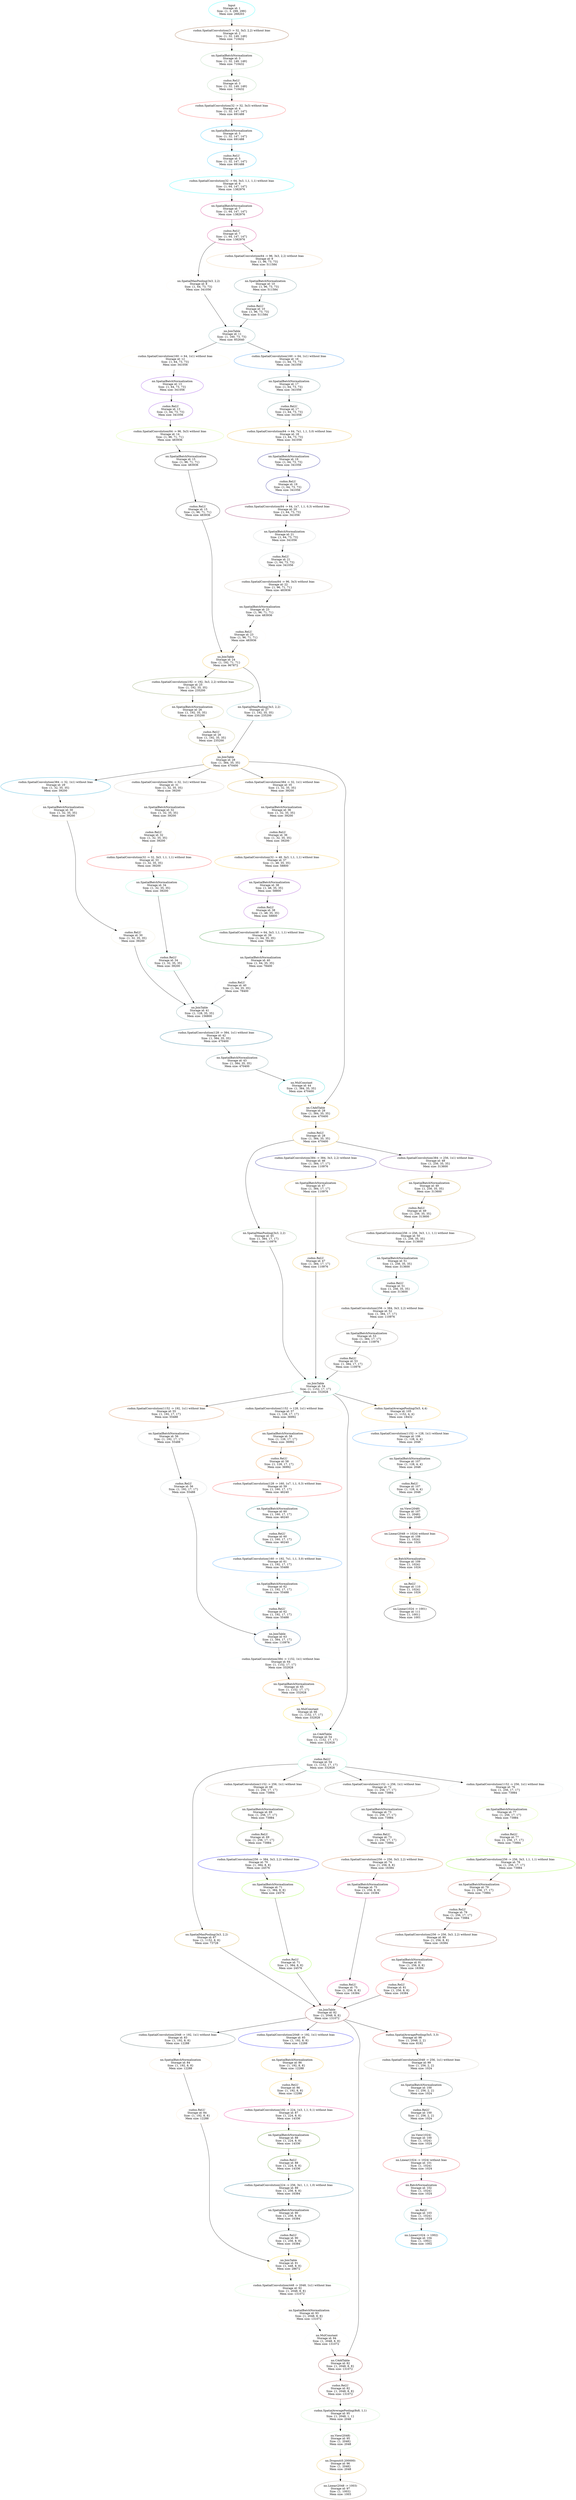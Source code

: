 digraph G {
	graph [bb="0,0,2069,13164"];
	node [label="\N",
		shape=oval
	];
	n1	 [color=cyan,
		fontsize=14,
		height=1.3356,
		label="Input\nStorage id: 1\nSize: {1, 3, 299, 299}\nMem size: 268203",
		pos="654,13116",
		shape=ellipse,
		style=solid,
		width=2.6788];
	n2	 [color=chocolate4,
		fontsize=14,
		height=1.3356,
		label="cudnn.SpatialConvolution(3 -> 32, 3x3, 2,2) without bias\nStorage id: 2\nSize: {1, 32, 149, 149}\nMem size: 710432",
		pos="654,12984",
		shape=ellipse,
		style=solid,
		width=6.5007];
	n1 -> n2	 [pos="e,654,13032 654,13068 654,13060 654,13051 654,13043"];
	n3	 [color=darkseagreen3,
		fontsize=14,
		height=1.3356,
		label="nn.SpatialBatchNormalization\nStorage id: 3\nSize: {1, 32, 149, 149}\nMem size: 710432",
		pos="654,12852",
		shape=ellipse,
		style=solid,
		width=3.5652];
	n2 -> n3	 [pos="e,654,12900 654,12936 654,12928 654,12919 654,12911"];
	n4	 [color=darkseagreen3,
		fontsize=14,
		height=1.3356,
		label="cudnn.ReLU\nStorage id: 3\nSize: {1, 32, 149, 149}\nMem size: 710432",
		pos="654,12720",
		shape=ellipse,
		style=solid,
		width=2.817];
	n3 -> n4	 [pos="e,654,12768 654,12804 654,12796 654,12787 654,12779"];
	n5	 [color=brown1,
		fontsize=14,
		height=1.3356,
		label="cudnn.SpatialConvolution(32 -> 32, 3x3) without bias\nStorage id: 4\nSize: {1, 32, 147, 147}\nMem size: 691488",
		pos="654,12588",
		shape=ellipse,
		style=solid,
		width=6.1434];
	n4 -> n5	 [pos="e,654,12636 654,12672 654,12664 654,12655 654,12647"];
	n6	 [color=deepskyblue,
		fontsize=14,
		height=1.3356,
		label="nn.SpatialBatchNormalization\nStorage id: 5\nSize: {1, 32, 147, 147}\nMem size: 691488",
		pos="654,12456",
		shape=ellipse,
		style=solid,
		width=3.5652];
	n5 -> n6	 [pos="e,654,12504 654,12540 654,12532 654,12523 654,12515"];
	n7	 [color=deepskyblue,
		fontsize=14,
		height=1.3356,
		label="cudnn.ReLU\nStorage id: 5\nSize: {1, 32, 147, 147}\nMem size: 691488",
		pos="654,12324",
		shape=ellipse,
		style=solid,
		width=2.817];
	n6 -> n7	 [pos="e,654,12372 654,12408 654,12400 654,12391 654,12383"];
	n8	 [color=cyan,
		fontsize=14,
		height=1.3356,
		label="cudnn.SpatialConvolution(32 -> 64, 3x3, 1,1, 1,1) without bias\nStorage id: 6\nSize: {1, 64, 147, 147}\nMem size: 1382976",
		pos="654,12192",
		shape=ellipse,
		style=solid,
		width=7.0968];
	n7 -> n8	 [pos="e,654,12240 654,12276 654,12268 654,12259 654,12251"];
	n9	 [color=deeppink3,
		fontsize=14,
		height=1.3356,
		label="nn.SpatialBatchNormalization\nStorage id: 7\nSize: {1, 64, 147, 147}\nMem size: 1382976",
		pos="654,12060",
		shape=ellipse,
		style=solid,
		width=3.5652];
	n8 -> n9	 [pos="e,654,12108 654,12144 654,12136 654,12127 654,12119"];
	n10	 [color=deeppink3,
		fontsize=14,
		height=1.3356,
		label="cudnn.ReLU\nStorage id: 7\nSize: {1, 64, 147, 147}\nMem size: 1382976",
		pos="654,11928",
		shape=ellipse,
		style=solid,
		width=2.817];
	n9 -> n10	 [pos="e,654,11976 654,12012 654,12004 654,11995 654,11987"];
	n11	 [color=floralwhite,
		fontsize=14,
		height=1.3356,
		label="nn.SpatialMaxPooling(3x3, 2,2)\nStorage id: 8\nSize: {1, 64, 73, 73}\nMem size: 341056",
		pos="513,11664",
		shape=ellipse,
		style=solid,
		width=3.7843];
	n10 -> n11	 [pos="e,511.91,11712 589.38,11891 572.14,11878 555.22,11862 544,11844 521.77,11808 514.38,11760 512.35,11723"];
	n12	 [color=burlywood2,
		fontsize=14,
		height=1.3356,
		label="cudnn.SpatialConvolution(64 -> 96, 3x3, 2,2) without bias\nStorage id: 9\nSize: {1, 96, 73, 73}\nMem size: 511584",
		pos="792,11796",
		shape=ellipse,
		style=solid,
		width=6.6389];
	n10 -> n12	 [pos="e,742.65,11843 698.8,11885 710.41,11874 723.05,11862 735.18,11851"];
	n15	 [color=cadetblue,
		fontsize=14,
		height=1.3356,
		label="nn.JoinTable\nStorage id: 11\nSize: {1, 160, 73, 73}\nMem size: 852640",
		pos="674,11400",
		shape=ellipse,
		style=solid,
		width=2.6788];
	n11 -> n15	 [pos="e,646.14,11446 541.41,11617 569.2,11572 611.51,11503 640.82,11455"];
	n13	 [color=cadetblue4,
		fontsize=14,
		height=1.3356,
		label="nn.SpatialBatchNormalization\nStorage id: 10\nSize: {1, 96, 73, 73}\nMem size: 511584",
		pos="796,11664",
		shape=ellipse,
		style=solid,
		width=3.5652];
	n12 -> n13	 [pos="e,794.54,11712 793.46,11748 793.71,11740 793.97,11731 794.23,11723"];
	n14	 [color=cadetblue4,
		fontsize=14,
		height=1.3356,
		label="cudnn.ReLU\nStorage id: 10\nSize: {1, 96, 73, 73}\nMem size: 511584",
		pos="755,11532",
		shape=ellipse,
		style=solid,
		width=2.5643];
	n13 -> n14	 [pos="e,769.78,11580 781.2,11616 778.5,11608 775.66,11598 772.88,11590"];
	n14 -> n15	 [pos="e,702.05,11446 726.9,11486 720.61,11476 713.89,11465 707.42,11455"];
	n16	 [color=cornsilk1,
		fontsize=14,
		height=1.3356,
		label="cudnn.SpatialConvolution(160 -> 64, 1x1) without bias\nStorage id: 12\nSize: {1, 64, 73, 73}\nMem size: 341056",
		pos="439,11268",
		shape=ellipse,
		style=solid,
		width=6.2816];
	n15 -> n16	 [pos="e,518.62,11313 610.41,11364 584.89,11350 555.05,11333 527.48,11318"];
	n22	 [color=dodgerblue2,
		fontsize=14,
		height=1.3356,
		label="cudnn.SpatialConvolution(160 -> 64, 1x1) without bias\nStorage id: 16\nSize: {1, 64, 73, 73}\nMem size: 341056",
		pos="922,11268",
		shape=ellipse,
		style=solid,
		width=6.2816];
	n15 -> n22	 [pos="e,838.32,11313 739.48,11365 766.92,11350 799.33,11333 829.16,11318"];
	n17	 [color=blueviolet,
		fontsize=14,
		height=1.3356,
		label="nn.SpatialBatchNormalization\nStorage id: 13\nSize: {1, 64, 73, 73}\nMem size: 341056",
		pos="433,11136",
		shape=ellipse,
		style=solid,
		width=3.5652];
	n16 -> n17	 [pos="e,435.19,11184 436.82,11220 436.44,11212 436.05,11203 435.66,11195"];
	n18	 [color=blueviolet,
		fontsize=14,
		height=1.3356,
		label="cudnn.ReLU\nStorage id: 13\nSize: {1, 64, 73, 73}\nMem size: 341056",
		pos="432,11004",
		shape=ellipse,
		style=solid,
		width=2.5643];
	n17 -> n18	 [pos="e,432.37,11052 432.64,11088 432.57,11080 432.51,11071 432.44,11063"];
	n19	 [color=darkolivegreen1,
		fontsize=14,
		height=1.3356,
		label="cudnn.SpatialConvolution(64 -> 96, 3x3) without bias\nStorage id: 14\nSize: {1, 96, 71, 71}\nMem size: 483936",
		pos="432,10872",
		shape=ellipse,
		style=solid,
		width=6.1434];
	n18 -> n19	 [pos="e,432,10920 432,10956 432,10948 432,10939 432,10931"];
	n20	 [color=black,
		fontsize=14,
		height=1.3356,
		label="nn.SpatialBatchNormalization\nStorage id: 15\nSize: {1, 96, 71, 71}\nMem size: 483936",
		pos="496,10740",
		shape=ellipse,
		style=solid,
		width=3.5652];
	n19 -> n20	 [pos="e,473.14,10787 455.11,10824 459.51,10815 464.16,10806 468.68,10796"];
	n21	 [color=black,
		fontsize=14,
		height=1.3356,
		label="cudnn.ReLU\nStorage id: 15\nSize: {1, 96, 71, 71}\nMem size: 483936",
		pos="532,10476",
		shape=ellipse,
		style=solid,
		width=2.5643];
	n20 -> n21	 [pos="e,525.51,10524 502.48,10692 508.55,10648 517.64,10581 524.13,10534"];
	n34	 [color=darkgoldenrod2,
		fontsize=14,
		height=1.3356,
		label="nn.JoinTable\nStorage id: 24\nSize: {1, 192, 71, 71}\nMem size: 967872",
		pos="673,9684",
		shape=ellipse,
		style=solid,
		width=2.6788];
	n21 -> n34	 [pos="e,649.57,9731 549.35,10428 567.07,10377 592,10290 592,10213 592,10213 592,10213 592,9947 592,9873 621.82,9792.4 645.27,9740.4"];
	n23	 [color=darkslategray4,
		fontsize=14,
		height=1.3356,
		label="nn.SpatialBatchNormalization\nStorage id: 17\nSize: {1, 64, 73, 73}\nMem size: 341056",
		pos="925,11136",
		shape=ellipse,
		style=solid,
		width=3.5652];
	n22 -> n23	 [pos="e,923.9,11184 923.09,11220 923.28,11212 923.48,11203 923.67,11195"];
	n24	 [color=darkslategray4,
		fontsize=14,
		height=1.3356,
		label="cudnn.ReLU\nStorage id: 17\nSize: {1, 64, 73, 73}\nMem size: 341056",
		pos="926,11004",
		shape=ellipse,
		style=solid,
		width=2.5643];
	n23 -> n24	 [pos="e,925.63,11052 925.36,11088 925.43,11080 925.49,11071 925.56,11063"];
	n25	 [color=goldenrod2,
		fontsize=14,
		height=1.3356,
		label="cudnn.SpatialConvolution(64 -> 64, 7x1, 1,1, 3,0) without bias\nStorage id: 18\nSize: {1, 64, 73, 73}\nMem size: 341056",
		pos="927,10872",
		shape=ellipse,
		style=solid,
		width=7.0968];
	n24 -> n25	 [pos="e,926.63,10920 926.36,10956 926.43,10948 926.49,10939 926.56,10931"];
	n26	 [color=blue4,
		fontsize=14,
		height=1.3356,
		label="nn.SpatialBatchNormalization\nStorage id: 19\nSize: {1, 64, 73, 73}\nMem size: 341056",
		pos="925,10740",
		shape=ellipse,
		style=solid,
		width=3.5652];
	n25 -> n26	 [pos="e,925.73,10788 926.27,10824 926.15,10816 926.02,10807 925.89,10799"];
	n27	 [color=blue4,
		fontsize=14,
		height=1.3356,
		label="cudnn.ReLU\nStorage id: 19\nSize: {1, 64, 73, 73}\nMem size: 341056",
		pos="909,10608",
		shape=ellipse,
		style=solid,
		width=2.5643];
	n26 -> n27	 [pos="e,914.79,10656 919.18,10692 918.15,10683 917.07,10675 916.02,10666"];
	n28	 [color=deeppink4,
		fontsize=14,
		height=1.3356,
		label="cudnn.SpatialConvolution(64 -> 64, 1x7, 1,1, 0,3) without bias\nStorage id: 20\nSize: {1, 64, 73, 73}\nMem size: 341056",
		pos="901,10476",
		shape=ellipse,
		style=solid,
		width=7.0968];
	n27 -> n28	 [pos="e,903.92,10524 906.09,10560 905.59,10552 905.06,10543 904.54,10535"];
	n29	 [color=azure3,
		fontsize=14,
		height=1.3356,
		label="nn.SpatialBatchNormalization\nStorage id: 21\nSize: {1, 64, 73, 73}\nMem size: 341056",
		pos="893,10344",
		shape=ellipse,
		style=solid,
		width=3.5652];
	n28 -> n29	 [pos="e,895.92,10392 898.09,10428 897.59,10420 897.06,10411 896.54,10403"];
	n30	 [color=azure3,
		fontsize=14,
		height=1.3356,
		label="cudnn.ReLU\nStorage id: 21\nSize: {1, 64, 73, 73}\nMem size: 341056",
		pos="863,10212",
		shape=ellipse,
		style=solid,
		width=2.5643];
	n29 -> n30	 [pos="e,873.81,10260 882.17,10296 880.19,10288 878.11,10278 876.08,10270"];
	n31	 [color=bisque3,
		fontsize=14,
		height=1.3356,
		label="cudnn.SpatialConvolution(64 -> 96, 3x3) without bias\nStorage id: 22\nSize: {1, 96, 71, 71}\nMem size: 483936",
		pos="848,10080",
		shape=ellipse,
		style=solid,
		width=6.1434];
	n30 -> n31	 [pos="e,853.48,10128 857.54,10164 856.6,10156 855.61,10147 854.65,10139"];
	n32	 [color=floralwhite,
		fontsize=14,
		height=1.3356,
		label="nn.SpatialBatchNormalization\nStorage id: 23\nSize: {1, 96, 71, 71}\nMem size: 483936",
		pos="798,9948",
		shape=ellipse,
		style=solid,
		width=3.5652];
	n31 -> n32	 [pos="e,816.02,9995.9 829.95,10032 826.62,10023 823.11,10014 819.69,10005"];
	n33	 [color=floralwhite,
		fontsize=14,
		height=1.3356,
		label="cudnn.ReLU\nStorage id: 23\nSize: {1, 96, 71, 71}\nMem size: 483936",
		pos="755,9816",
		shape=ellipse,
		style=solid,
		width=2.5643];
	n32 -> n33	 [pos="e,770.36,9863.4 782.48,9900.1 779.58,9891.3 776.52,9882.1 773.55,9873.1"];
	n33 -> n34	 [pos="e,701.4,9730 726.55,9769.9 720.19,9759.8 713.38,9749 706.83,9738.6"];
	n35	 [color=darkolivegreen4,
		fontsize=14,
		height=1.3356,
		label="cudnn.SpatialConvolution(192 -> 192, 3x3, 2,2) without bias\nStorage id: 25\nSize: {1, 192, 35, 35}\nMem size: 235200",
		pos="535,9552",
		shape=ellipse,
		style=solid,
		width=6.8916];
	n34 -> n35	 [pos="e,584.12,9599.3 628.58,9641.2 616.83,9630.1 603.99,9618 591.69,9606.4"];
	n38	 [color=cadetblue3,
		fontsize=14,
		height=1.3356,
		label="nn.SpatialMaxPooling(3x3, 2,2)\nStorage id: 27\nSize: {1, 192, 35, 35}\nMem size: 235200",
		pos="816,9420",
		shape=ellipse,
		style=solid,
		width=3.7843];
	n34 -> n38	 [pos="e,819.68,9468.2 740.84,9649.6 760.36,9636.8 779.67,9620.2 792,9600 814.16,9563.7 819.56,9515.5 819.76,9478.3"];
	n36	 [color=darkkhaki,
		fontsize=14,
		height=1.3356,
		label="nn.SpatialBatchNormalization\nStorage id: 26\nSize: {1, 192, 35, 35}\nMem size: 235200",
		pos="533,9420",
		shape=ellipse,
		style=solid,
		width=3.5652];
	n35 -> n36	 [pos="e,533.73,9468.5 534.27,9503.7 534.15,9495.5 534.02,9487 533.89,9478.6"];
	n37	 [color=darkkhaki,
		fontsize=14,
		height=1.3356,
		label="cudnn.ReLU\nStorage id: 26\nSize: {1, 192, 35, 35}\nMem size: 235200",
		pos="612,9288",
		shape=ellipse,
		style=solid,
		width=2.6788];
	n36 -> n37	 [pos="e,584.55,9334.2 561.07,9372.8 566.97,9363.1 573.25,9352.8 579.3,9342.8"];
	n39	 [color=darkgoldenrod2,
		fontsize=14,
		height=1.3356,
		label="nn.JoinTable\nStorage id: 28\nSize: {1, 384, 35, 35}\nMem size: 470400",
		pos="694,9156",
		shape=ellipse,
		style=solid,
		width=2.6788];
	n37 -> n39	 [pos="e,665.6,9202 640.45,9241.9 646.81,9231.8 653.62,9221 660.17,9210.6"];
	n38 -> n39	 [pos="e,715.47,9203.1 794.33,9372.5 773.47,9327.7 741.9,9259.9 719.77,9212.3"];
	n40	 [color=deepskyblue3,
		fontsize=14,
		height=1.3356,
		label="cudnn.SpatialConvolution(384 -> 32, 1x1) without bias\nStorage id: 29\nSize: {1, 32, 35, 35}\nMem size: 39200",
		pos="226,9024",
		shape=ellipse,
		style=solid,
		width=6.2816];
	n39 -> n40	 [pos="e,361.38,9062.6 610.6,9131.8 544.32,9113.4 450.01,9087.2 371.38,9065.4"];
	n43	 [color=antiquewhite3,
		fontsize=14,
		height=1.3356,
		label="cudnn.SpatialConvolution(384 -> 32, 1x1) without bias\nStorage id: 31\nSize: {1, 32, 35, 35}\nMem size: 39200",
		pos="526,8892",
		shape=ellipse,
		style=solid,
		width=6.2816];
	n39 -> n43	 [pos="e,544.37,8940.1 648.93,9113.3 636.73,9100.7 624.12,9086.4 614,9072 587.16,9033.8 564.16,8986.1 548.42,8949.6"];
	n49	 [color=goldenrod,
		fontsize=14,
		height=1.3356,
		label="cudnn.SpatialConvolution(384 -> 32, 1x1) without bias\nStorage id: 35\nSize: {1, 32, 35, 35}\nMem size: 39200",
		pos="849,9024",
		shape=ellipse,
		style=solid,
		width=6.2816];
	n39 -> n49	 [pos="e,794.35,9070.8 742.62,9114.2 756.48,9102.6 771.77,9089.8 786.34,9077.6"];
	n62	 [color=darkgoldenrod2,
		fontsize=14,
		height=1.3356,
		label="nn.CAddTable\nStorage id: 28\nSize: {1, 384, 35, 35}\nMem size: 470400",
		pos="1030,7308",
		shape=ellipse,
		style=solid,
		width=2.6788];
	n39 -> n62	 [pos="e,1058.9,7354.3 788.88,9146.2 890.4,9134.9 1042.5,9111.8 1084,9072 1143.3,9015.1 1130,8975.1 1130,8893 1130,8893 1130,8893 1130,\
7571 1130,7495.2 1093,7414.7 1064,7363.3"];
	n41	 [color=cornsilk2,
		fontsize=14,
		height=1.3356,
		label="nn.SpatialBatchNormalization\nStorage id: 30\nSize: {1, 32, 35, 35}\nMem size: 39200",
		pos="153,8892",
		shape=ellipse,
		style=solid,
		width=3.5652];
	n40 -> n41	 [pos="e,179.07,8939.4 199.65,8976.1 194.57,8967 189.21,8957.5 184,8948.2"];
	n42	 [color=cornsilk2,
		fontsize=14,
		height=1.3356,
		label="cudnn.ReLU\nStorage id: 30\nSize: {1, 32, 35, 35}\nMem size: 39200",
		pos="400,8232",
		shape=ellipse,
		style=solid,
		width=2.5643];
	n41 -> n42	 [pos="e,335.78,8266.6 154.45,8843.7 155.92,8791.2 158,8704.1 158,8629 158,8629 158,8629 158,8495 158,8394.3 255.57,8315.9 326.8,8272"];
	n58	 [color=cadetblue4,
		fontsize=14,
		height=1.3356,
		label="nn.JoinTable\nStorage id: 41\nSize: {1, 128, 35, 35}\nMem size: 156800",
		pos="676,7836",
		shape=ellipse,
		style=solid,
		width=2.6788];
	n42 -> n58	 [pos="e,619.49,7875.1 404.82,8183.8 410.34,8146 421.95,8092.8 446,8052 487.53,7981.6 559,7920.1 611.27,7881.1"];
	n44	 [color=cornsilk1,
		fontsize=14,
		height=1.3356,
		label="nn.SpatialBatchNormalization\nStorage id: 32\nSize: {1, 32, 35, 35}\nMem size: 39200",
		pos="482,8760",
		shape=ellipse,
		style=solid,
		width=3.5652];
	n43 -> n44	 [pos="e,497.92,8808 509.99,8843.7 507.13,8835.3 504.13,8826.4 501.2,8817.7"];
	n45	 [color=cornsilk1,
		fontsize=14,
		height=1.3356,
		label="cudnn.ReLU\nStorage id: 32\nSize: {1, 32, 35, 35}\nMem size: 39200",
		pos="461,8628",
		shape=ellipse,
		style=solid,
		width=2.5643];
	n44 -> n45	 [pos="e,468.6,8676 474.36,8711.7 473.01,8703.4 471.59,8694.6 470.21,8686"];
	n46	 [color=firebrick1,
		fontsize=14,
		height=1.3356,
		label="cudnn.SpatialConvolution(32 -> 32, 3x3, 1,1, 1,1) without bias\nStorage id: 33\nSize: {1, 32, 35, 35}\nMem size: 39200",
		pos="452,8496",
		shape=ellipse,
		style=solid,
		width=7.0968];
	n45 -> n46	 [pos="e,455.29,8544.5 457.73,8579.7 457.16,8571.5 456.57,8563 455.99,8554.6"];
	n47	 [color=aquamarine,
		fontsize=14,
		height=1.3356,
		label="nn.SpatialBatchNormalization\nStorage id: 34\nSize: {1, 32, 35, 35}\nMem size: 39200",
		pos="507,8364",
		shape=ellipse,
		style=solid,
		width=3.5652];
	n46 -> n47	 [pos="e,487.28,8411.6 472.01,8447.7 475.7,8439 479.59,8429.8 483.38,8420.8"];
	n48	 [color=aquamarine,
		fontsize=14,
		height=1.3356,
		label="cudnn.ReLU\nStorage id: 34\nSize: {1, 32, 35, 35}\nMem size: 39200",
		pos="548,8100",
		shape=ellipse,
		style=solid,
		width=2.5643];
	n47 -> n48	 [pos="e,540.61,8148.2 514.38,8315.9 521.29,8271.7 531.65,8205.5 539.04,8158.3"];
	n48 -> n58	 [pos="e,653.58,7882.9 570.44,8053.1 592.36,8008.2 625.72,7939.9 649.06,7892.2"];
	n50	 [color=antiquewhite2,
		fontsize=14,
		height=1.3356,
		label="nn.SpatialBatchNormalization\nStorage id: 36\nSize: {1, 32, 35, 35}\nMem size: 39200",
		pos="899,8892",
		shape=ellipse,
		style=solid,
		width=3.5652];
	n49 -> n50	 [pos="e,880.98,8939.9 867.05,8976.1 870.38,8967.4 873.89,8958.3 877.31,8949.4"];
	n51	 [color=antiquewhite2,
		fontsize=14,
		height=1.3356,
		label="cudnn.ReLU\nStorage id: 36\nSize: {1, 32, 35, 35}\nMem size: 39200",
		pos="893,8760",
		shape=ellipse,
		style=solid,
		width=2.5643];
	n50 -> n51	 [pos="e,895.19,8808.5 896.82,8843.7 896.44,8835.5 896.05,8827 895.66,8818.6"];
	n52	 [color=goldenrod1,
		fontsize=14,
		height=1.3356,
		label="cudnn.SpatialConvolution(32 -> 48, 3x3, 1,1, 1,1) without bias\nStorage id: 37\nSize: {1, 48, 35, 35}\nMem size: 58800",
		pos="846,8628",
		shape=ellipse,
		style=solid,
		width=7.0968];
	n51 -> n52	 [pos="e,863.03,8676.1 876.16,8712.4 873.03,8703.8 869.73,8694.6 866.5,8685.7"];
	n53	 [color=darkorchid3,
		fontsize=14,
		height=1.3356,
		label="nn.SpatialBatchNormalization\nStorage id: 38\nSize: {1, 48, 35, 35}\nMem size: 58800",
		pos="855,8496",
		shape=ellipse,
		style=solid,
		width=3.5652];
	n52 -> n53	 [pos="e,851.71,8544.5 849.27,8579.7 849.84,8571.5 850.43,8563 851.01,8554.6"];
	n54	 [color=darkorchid3,
		fontsize=14,
		height=1.3356,
		label="cudnn.ReLU\nStorage id: 38\nSize: {1, 48, 35, 35}\nMem size: 58800",
		pos="836,8364",
		shape=ellipse,
		style=solid,
		width=2.5643];
	n53 -> n54	 [pos="e,842.88,8412 848.09,8447.7 846.87,8439.4 845.58,8430.6 844.33,8422"];
	n55	 [color=forestgreen,
		fontsize=14,
		height=1.3356,
		label="cudnn.SpatialConvolution(48 -> 64, 3x3, 1,1, 1,1) without bias\nStorage id: 39\nSize: {1, 64, 35, 35}\nMem size: 78400",
		pos="832,8232",
		shape=ellipse,
		style=solid,
		width=7.0968];
	n54 -> n55	 [pos="e,833.46,8280.5 834.54,8315.7 834.29,8307.5 834.03,8299 833.77,8290.6"];
	n56	 [color=ghostwhite,
		fontsize=14,
		height=1.3356,
		label="nn.SpatialBatchNormalization\nStorage id: 40\nSize: {1, 64, 35, 35}\nMem size: 78400",
		pos="796,8100",
		shape=ellipse,
		style=solid,
		width=3.5652];
	n55 -> n56	 [pos="e,809.03,8148 818.9,8183.7 816.56,8175.3 814.11,8166.4 811.71,8157.7"];
	n57	 [color=ghostwhite,
		fontsize=14,
		height=1.3356,
		label="cudnn.ReLU\nStorage id: 40\nSize: {1, 64, 35, 35}\nMem size: 78400",
		pos="764,7968",
		shape=ellipse,
		style=solid,
		width=2.5643];
	n56 -> n57	 [pos="e,775.54,8015.9 784.45,8052.1 782.34,8043.5 780.12,8034.5 777.95,8025.7"];
	n57 -> n58	 [pos="e,706.34,7881.8 733.72,7922.3 726.73,7911.9 719.24,7900.9 712.04,7890.2"];
	n59	 [color=deepskyblue4,
		fontsize=14,
		height=1.3356,
		label="cudnn.SpatialConvolution(128 -> 384, 1x1) without bias\nStorage id: 42\nSize: {1, 384, 35, 35}\nMem size: 470400",
		pos="741,7704",
		shape=ellipse,
		style=solid,
		width=6.3961];
	n58 -> n59	 [pos="e,717.41,7752.2 698.92,7789.2 703.41,7780.2 708.18,7770.6 712.82,7761.4"];
	n60	 [color=cadetblue4,
		fontsize=14,
		height=1.3356,
		label="nn.SpatialBatchNormalization\nStorage id: 43\nSize: {1, 384, 35, 35}\nMem size: 470400",
		pos="857,7572",
		shape=ellipse,
		style=solid,
		width=3.5652];
	n59 -> n60	 [pos="e,816.9,7617.9 782.55,7656.4 791.46,7646.4 800.94,7635.8 810.04,7625.6"];
	n61	 [color=cyan3,
		fontsize=14,
		height=1.3356,
		label="nn.MulConstant\nStorage id: 44\nSize: {1, 384, 35, 35}\nMem size: 470400",
		pos="931,7440",
		shape=ellipse,
		style=solid,
		width=2.6788];
	n60 -> n61	 [pos="e,905.04,7486.6 883.3,7524.8 888.7,7515.3 894.45,7505.2 900,7495.5"];
	n61 -> n62	 [pos="e,996.36,7353.2 964.79,7394.6 973,7383.9 981.84,7372.2 990.29,7361.1"];
	n63	 [color=darkgoldenrod2,
		fontsize=14,
		height=1.3356,
		label="cudnn.ReLU\nStorage id: 28\nSize: {1, 384, 35, 35}\nMem size: 470400",
		pos="1030,7176",
		shape=ellipse,
		style=solid,
		width=2.6788];
	n62 -> n63	 [pos="e,1030,7224.5 1030,7259.7 1030,7251.5 1030,7243 1030,7234.6"];
	n64	 [color=darkseagreen,
		fontsize=14,
		height=1.3356,
		label="nn.SpatialMaxPooling(3x3, 2,2)\nStorage id: 45\nSize: {1, 384, 17, 17}\nMem size: 110976",
		pos="810,6648",
		shape=ellipse,
		style=solid,
		width=3.7843];
	n63 -> n64	 [pos="e,789.55,6695.7 962.95,7141.2 900.68,7105.7 811.91,7043.3 773,6960 734.47,6877.5 762.15,6769.9 785.93,6705.3"];
	n65	 [color=blue4,
		fontsize=14,
		height=1.3356,
		label="cudnn.SpatialConvolution(384 -> 384, 3x3, 2,2) without bias\nStorage id: 46\nSize: {1, 384, 17, 17}\nMem size: 110976",
		pos="1030,6912",
		shape=ellipse,
		style=solid,
		width=6.8916];
	n63 -> n65	 [pos="e,1030,6960.2 1030,7127.9 1030,7083.7 1030,7017.5 1030,6970.3"];
	n68	 [color=darkorchid4,
		fontsize=14,
		height=1.3356,
		label="cudnn.SpatialConvolution(384 -> 256, 1x1) without bias\nStorage id: 48\nSize: {1, 256, 35, 35}\nMem size: 313600",
		pos="1357,7044",
		shape=ellipse,
		style=solid,
		width=6.3961];
	n63 -> n68	 [pos="e,1251.7,7086.9 1104.6,7145.3 1145.3,7129.1 1196.7,7108.7 1242.4,7090.6"];
	n77	 [color=aquamarine,
		fontsize=14,
		height=1.3356,
		label="nn.JoinTable\nStorage id: 54\nSize: {1, 1152, 17, 17}\nMem size: 332928",
		pos="1030,5856",
		shape=ellipse,
		style=solid,
		width=2.817];
	n64 -> n77	 [pos="e,980.71,5898.3 823.88,6600.1 838.06,6548.1 858,6461.3 858,6385 858,6385 858,6385 858,6119 858,6033.2 923.3,5953.6 973.44,5905.2"];
	n66	 [color=goldenrod2,
		fontsize=14,
		height=1.3356,
		label="nn.SpatialBatchNormalization\nStorage id: 47\nSize: {1, 384, 17, 17}\nMem size: 110976",
		pos="1030,6780",
		shape=ellipse,
		style=solid,
		width=3.5652];
	n65 -> n66	 [pos="e,1030,6828.5 1030,6863.7 1030,6855.5 1030,6847 1030,6838.6"];
	n67	 [color=goldenrod2,
		fontsize=14,
		height=1.3356,
		label="cudnn.ReLU\nStorage id: 47\nSize: {1, 384, 17, 17}\nMem size: 110976",
		pos="1030,6516",
		shape=ellipse,
		style=solid,
		width=2.6788];
	n66 -> n67	 [pos="e,1030,6564.2 1030,6731.9 1030,6687.7 1030,6621.5 1030,6574.3"];
	n67 -> n77	 [pos="e,1030,5904.3 1030,6467.7 1030,6415.2 1030,6328.1 1030,6253 1030,6253 1030,6253 1030,6119 1030,6048.6 1030,5967.6 1030,5914.6"];
	n69	 [color=goldenrod3,
		fontsize=14,
		height=1.3356,
		label="nn.SpatialBatchNormalization\nStorage id: 49\nSize: {1, 256, 35, 35}\nMem size: 313600",
		pos="1425,6912",
		shape=ellipse,
		style=solid,
		width=3.5652];
	n68 -> n69	 [pos="e,1400.7,6959.4 1381.5,6996.1 1386.2,6987.1 1391.2,6977.7 1396,6968.5"];
	n70	 [color=goldenrod3,
		fontsize=14,
		height=1.3356,
		label="cudnn.ReLU\nStorage id: 49\nSize: {1, 256, 35, 35}\nMem size: 313600",
		pos="1399,6780",
		shape=ellipse,
		style=solid,
		width=2.6788];
	n69 -> n70	 [pos="e,1408.4,6828 1415.5,6863.7 1413.9,6855.4 1412.1,6846.6 1410.4,6838"];
	n71	 [color=burlywood4,
		fontsize=14,
		height=1.3356,
		label="cudnn.SpatialConvolution(256 -> 256, 3x3, 1,1, 1,1) without bias\nStorage id: 50\nSize: {1, 256, 35, 35}\nMem size: 313600",
		pos="1349,6648",
		shape=ellipse,
		style=solid,
		width=7.3732];
	n70 -> n71	 [pos="e,1367.1,6696.1 1381.1,6732.4 1377.8,6723.8 1374.2,6714.6 1370.8,6705.7"];
	n72	 [color=darkslategray3,
		fontsize=14,
		height=1.3356,
		label="nn.SpatialBatchNormalization\nStorage id: 51\nSize: {1, 256, 35, 35}\nMem size: 313600",
		pos="1343,6516",
		shape=ellipse,
		style=solid,
		width=3.5652];
	n71 -> n72	 [pos="e,1345.2,6564.5 1346.8,6599.7 1346.4,6591.5 1346,6583 1345.7,6574.6"];
	n73	 [color=darkslategray3,
		fontsize=14,
		height=1.3356,
		label="cudnn.ReLU\nStorage id: 51\nSize: {1, 256, 35, 35}\nMem size: 313600",
		pos="1338,6384",
		shape=ellipse,
		style=solid,
		width=2.6788];
	n72 -> n73	 [pos="e,1339.8,6432.5 1341.2,6467.7 1340.9,6459.5 1340.5,6451 1340.2,6442.6"];
	n74	 [color=bisque,
		fontsize=14,
		height=1.3356,
		label="cudnn.SpatialConvolution(256 -> 384, 3x3, 2,2) without bias\nStorage id: 52\nSize: {1, 384, 17, 17}\nMem size: 110976",
		pos="1317,6252",
		shape=ellipse,
		style=solid,
		width=6.8916];
	n73 -> n74	 [pos="e,1324.7,6300.5 1330.4,6335.7 1329,6327.5 1327.7,6319 1326.3,6310.6"];
	n75	 [color=antiquewhite4,
		fontsize=14,
		height=1.3356,
		label="nn.SpatialBatchNormalization\nStorage id: 53\nSize: {1, 384, 17, 17}\nMem size: 110976",
		pos="1252,6120",
		shape=ellipse,
		style=solid,
		width=3.5652];
	n74 -> n75	 [pos="e,1275.2,6167.4 1293.5,6204.1 1289.1,6195.1 1284.3,6185.7 1279.7,6176.5"];
	n76	 [color=antiquewhite4,
		fontsize=14,
		height=1.3356,
		label="cudnn.ReLU\nStorage id: 53\nSize: {1, 384, 17, 17}\nMem size: 110976",
		pos="1203,5988",
		shape=ellipse,
		style=solid,
		width=2.6788];
	n75 -> n76	 [pos="e,1220.5,6035.4 1234.3,6072.1 1231,6063.3 1227.5,6054.1 1224.1,6045.1"];
	n76 -> n77	 [pos="e,1083.4,5897.1 1150.2,5947.3 1131.6,5933.4 1110.7,5917.6 1091.5,5903.2"];
	n78	 [color=chocolate3,
		fontsize=14,
		height=1.3356,
		label="cudnn.SpatialConvolution(1152 -> 192, 1x1) without bias\nStorage id: 55\nSize: {1, 192, 17, 17}\nMem size: 55488",
		pos="410,5724",
		shape=ellipse,
		style=solid,
		width=6.5343];
	n77 -> n78	 [pos="e,571.96,5759 937.85,5835.7 844.27,5816.1 697.13,5785.2 581.95,5761.1"];
	n81	 [color=beige,
		fontsize=14,
		height=1.3356,
		label="cudnn.SpatialConvolution(1152 -> 128, 1x1) without bias\nStorage id: 57\nSize: {1, 128, 17, 17}\nMem size: 36992",
		pos="899,5724",
		shape=ellipse,
		style=solid,
		width=6.5343];
	n77 -> n81	 [pos="e,945.82,5771.5 986.74,5812.1 975.98,5801.4 964.31,5789.8 953.11,5778.7"];
	n94	 [color=aquamarine,
		fontsize=14,
		height=1.3356,
		label="nn.CAddTable\nStorage id: 54\nSize: {1, 1152, 17, 17}\nMem size: 332928",
		pos="1075,4008",
		shape=ellipse,
		style=solid,
		width=2.817];
	n77 -> n94	 [pos="e,1100.2,4054.8 1096.9,5819.7 1114.7,5807.1 1132,5791.1 1143,5772 1182.9,5702.6 1162,5673 1162,5593 1162,5593 1162,5593 1162,4271 \
1162,4196.4 1129.8,4115.7 1104.6,4063.8"];
	n150	 [color=goldenrod1,
		fontsize=14,
		height=1.3356,
		label="cudnn.SpatialAveragePooling(5x5, 4,4)\nStorage id: 105\nSize: {1, 1152, 4, 4}\nMem size: 18432",
		pos="1390,5724",
		shape=ellipse,
		style=solid,
		width=4.5661];
	n77 -> n150	 [pos="e,1288.1,5761.8 1109.9,5826.1 1159.4,5808.3 1223.8,5785 1278.3,5765.3"];
	n79	 [color=azure3,
		fontsize=14,
		height=1.3356,
		label="nn.SpatialBatchNormalization\nStorage id: 56\nSize: {1, 192, 17, 17}\nMem size: 55488",
		pos="420,5592",
		shape=ellipse,
		style=solid,
		width=3.5652];
	n78 -> n79	 [pos="e,416.35,5640.5 413.64,5675.7 414.27,5667.5 414.92,5659 415.57,5650.6"];
	n80	 [color=azure3,
		fontsize=14,
		height=1.3356,
		label="cudnn.ReLU\nStorage id: 56\nSize: {1, 192, 17, 17}\nMem size: 55488",
		pos="468,5328",
		shape=ellipse,
		style=solid,
		width=2.6788];
	n79 -> n80	 [pos="e,459.35,5376.2 428.64,5543.9 436.73,5499.7 448.86,5433.5 457.51,5386.3"];
	n90	 [color=dodgerblue4,
		fontsize=14,
		height=1.3356,
		label="nn.JoinTable\nStorage id: 63\nSize: {1, 384, 17, 17}\nMem size: 110976",
		pos="868,4536",
		shape=ellipse,
		style=solid,
		width=2.6788];
	n80 -> n90	 [pos="e,784,4560 483.33,5280.2 498.98,5228.3 521,5141.6 521,5065 521,5065 521,5065 521,4799 521,4671.8 671.44,4598.5 774.21,4563.3"];
	n82	 [color=darkorange2,
		fontsize=14,
		height=1.3356,
		label="nn.SpatialBatchNormalization\nStorage id: 58\nSize: {1, 128, 17, 17}\nMem size: 36992",
		pos="891,5592",
		shape=ellipse,
		style=solid,
		width=3.5652];
	n81 -> n82	 [pos="e,893.92,5640.5 896.09,5675.7 895.59,5667.5 895.06,5659 894.54,5650.6"];
	n83	 [color=darkorange2,
		fontsize=14,
		height=1.3356,
		label="cudnn.ReLU\nStorage id: 58\nSize: {1, 128, 17, 17}\nMem size: 36992",
		pos="876,5460",
		shape=ellipse,
		style=solid,
		width=2.6788];
	n82 -> n83	 [pos="e,881.43,5508 885.54,5543.7 884.58,5535.4 883.57,5526.6 882.58,5518"];
	n84	 [color=firebrick1,
		fontsize=14,
		height=1.3356,
		label="cudnn.SpatialConvolution(128 -> 160, 1x7, 1,1, 0,3) without bias\nStorage id: 59\nSize: {1, 160, 17, 17}\nMem size: 46240",
		pos="868,5328",
		shape=ellipse,
		style=solid,
		width=7.3732];
	n83 -> n84	 [pos="e,870.92,5376.5 873.09,5411.7 872.59,5403.5 872.06,5395 871.54,5386.6"];
	n85	 [color=cyan4,
		fontsize=14,
		height=1.3356,
		label="nn.SpatialBatchNormalization\nStorage id: 60\nSize: {1, 160, 17, 17}\nMem size: 46240",
		pos="868,5196",
		shape=ellipse,
		style=solid,
		width=3.5652];
	n84 -> n85	 [pos="e,868,5244.5 868,5279.7 868,5271.5 868,5263 868,5254.6"];
	n86	 [color=cyan4,
		fontsize=14,
		height=1.3356,
		label="cudnn.ReLU\nStorage id: 60\nSize: {1, 160, 17, 17}\nMem size: 46240",
		pos="868,5064",
		shape=ellipse,
		style=solid,
		width=2.6788];
	n85 -> n86	 [pos="e,868,5112.5 868,5147.7 868,5139.5 868,5131 868,5122.6"];
	n87	 [color=dodgerblue1,
		fontsize=14,
		height=1.3356,
		label="cudnn.SpatialConvolution(160 -> 192, 7x1, 1,1, 3,0) without bias\nStorage id: 61\nSize: {1, 192, 17, 17}\nMem size: 55488",
		pos="868,4932",
		shape=ellipse,
		style=solid,
		width=7.3732];
	n86 -> n87	 [pos="e,868,4980.5 868,5015.7 868,5007.5 868,4999 868,4990.6"];
	n88	 [color=darkslategray1,
		fontsize=14,
		height=1.3356,
		label="nn.SpatialBatchNormalization\nStorage id: 62\nSize: {1, 192, 17, 17}\nMem size: 55488",
		pos="868,4800",
		shape=ellipse,
		style=solid,
		width=3.5652];
	n87 -> n88	 [pos="e,868,4848.5 868,4883.7 868,4875.5 868,4867 868,4858.6"];
	n89	 [color=darkslategray1,
		fontsize=14,
		height=1.3356,
		label="cudnn.ReLU\nStorage id: 62\nSize: {1, 192, 17, 17}\nMem size: 55488",
		pos="868,4668",
		shape=ellipse,
		style=solid,
		width=2.6788];
	n88 -> n89	 [pos="e,868,4716.5 868,4751.7 868,4743.5 868,4735 868,4726.6"];
	n89 -> n90	 [pos="e,868,4584.5 868,4619.7 868,4611.5 868,4603 868,4594.6"];
	n91	 [color=azure1,
		fontsize=14,
		height=1.3356,
		label="cudnn.SpatialConvolution(384 -> 1152, 1x1) without bias\nStorage id: 64\nSize: {1, 1152, 17, 17}\nMem size: 332928",
		pos="884,4404",
		shape=ellipse,
		style=solid,
		width=6.5343];
	n90 -> n91	 [pos="e,878.16,4452.5 873.82,4487.7 874.83,4479.5 875.88,4471 876.91,4462.6"];
	n92	 [color=darkorange,
		fontsize=14,
		height=1.3356,
		label="nn.SpatialBatchNormalization\nStorage id: 65\nSize: {1, 1152, 17, 17}\nMem size: 332928",
		pos="945,4272",
		shape=ellipse,
		style=solid,
		width=3.5652];
	n91 -> n92	 [pos="e,923.21,4319.4 906.02,4356.1 910.22,4347.1 914.65,4337.7 918.96,4328.5"];
	n93	 [color=gold1,
		fontsize=14,
		height=1.3356,
		label="nn.MulConstant\nStorage id: 66\nSize: {1, 1152, 17, 17}\nMem size: 332928",
		pos="988,4140",
		shape=ellipse,
		style=solid,
		width=2.817];
	n92 -> n93	 [pos="e,972.5,4187.9 960.52,4224.1 963.39,4215.4 966.4,4206.3 969.34,4197.4"];
	n93 -> n94	 [pos="e,1044.9,4054 1018.2,4093.9 1024.9,4083.8 1032.2,4073 1039.1,4062.6"];
	n95	 [color=aquamarine,
		fontsize=14,
		height=1.3356,
		label="cudnn.ReLU\nStorage id: 54\nSize: {1, 1152, 17, 17}\nMem size: 332928",
		pos="1075,3876",
		shape=ellipse,
		style=solid,
		width=2.817];
	n94 -> n95	 [pos="e,1075,3924.5 1075,3959.7 1075,3951.5 1075,3943 1075,3934.6"];
	n96	 [color=goldenrod3,
		fontsize=14,
		height=1.3356,
		label="nn.SpatialMaxPooling(3x3, 2,2)\nStorage id: 67\nSize: {1, 1152, 8, 8}\nMem size: 73728",
		pos="736,2952",
		shape=ellipse,
		style=solid,
		width=3.7843];
	n95 -> n96	 [pos="e,703.89,2998.9 977.79,3861.9 846.03,3838.1 627,3774.3 627,3613 627,3613 627,3613 627,3215 627,3138.6 666.97,3058.7 698.51,3007.5"];
	n97	 [color=bisque3,
		fontsize=14,
		height=1.3356,
		label="cudnn.SpatialConvolution(1152 -> 256, 1x1) without bias\nStorage id: 68\nSize: {1, 256, 17, 17}\nMem size: 73984",
		pos="916,3612",
		shape=ellipse,
		style=solid,
		width=6.5343];
	n95 -> n97	 [pos="e,926.24,3660.1 1020.6,3835.1 1006.3,3822.6 991.78,3807.8 981,3792 955.82,3755 939.1,3707.1 928.93,3670.2"];
	n103	 [color=bisque4,
		fontsize=14,
		height=1.3356,
		label="cudnn.SpatialConvolution(1152 -> 256, 1x1) without bias\nStorage id: 72\nSize: {1, 256, 17, 17}\nMem size: 73984",
		pos="1225,3744",
		shape=ellipse,
		style=solid,
		width=6.5343];
	n95 -> n103	 [pos="e,1171.9,3791.1 1122.9,3833.5 1136,3822.1 1150.5,3809.6 1164.3,3797.6"];
	n109	 [color=azure2,
		fontsize=14,
		height=1.3356,
		label="cudnn.SpatialConvolution(1152 -> 256, 1x1) without bias\nStorage id: 76\nSize: {1, 256, 17, 17}\nMem size: 73984",
		pos="1733,3744",
		shape=ellipse,
		style=solid,
		width=6.5343];
	n95 -> n109	 [pos="e,1566.3,3777.9 1167.9,3856.6 1268.4,3836.8 1431.1,3804.6 1556.2,3779.9"];
	n118	 [color=firebrick4,
		fontsize=14,
		height=1.3356,
		label="nn.JoinTable\nStorage id: 82\nSize: {1, 2048, 8, 8}\nMem size: 131072",
		pos="1165,2556",
		shape=ellipse,
		style=solid,
		width=2.5643];
	n96 -> n118	 [pos="e,1120.3,2598.1 783.96,2907 865.14,2832.4 1029,2681.9 1112.9,2604.9"];
	n98	 [color=darkolivegreen4,
		fontsize=14,
		height=1.3356,
		label="nn.SpatialBatchNormalization\nStorage id: 69\nSize: {1, 256, 17, 17}\nMem size: 73984",
		pos="911,3480",
		shape=ellipse,
		style=solid,
		width=3.5652];
	n97 -> n98	 [pos="e,912.83,3528.5 914.18,3563.7 913.87,3555.5 913.54,3547 913.22,3538.6"];
	n99	 [color=darkolivegreen4,
		fontsize=14,
		height=1.3356,
		label="cudnn.ReLU\nStorage id: 69\nSize: {1, 256, 17, 17}\nMem size: 73984",
		pos="910,3348",
		shape=ellipse,
		style=solid,
		width=2.6788];
	n98 -> n99	 [pos="e,910.37,3396.5 910.64,3431.7 910.57,3423.5 910.51,3415 910.44,3406.6"];
	n100	 [color=blue1,
		fontsize=14,
		height=1.3356,
		label="cudnn.SpatialConvolution(256 -> 384, 3x3, 2,2) without bias\nStorage id: 70\nSize: {1, 384, 8, 8}\nMem size: 24576",
		pos="903,3216",
		shape=ellipse,
		style=solid,
		width=6.8916];
	n99 -> n100	 [pos="e,905.56,3264.5 907.45,3299.7 907.01,3291.5 906.55,3283 906.1,3274.6"];
	n101	 [color=chartreuse,
		fontsize=14,
		height=1.3356,
		label="nn.SpatialBatchNormalization\nStorage id: 71\nSize: {1, 384, 8, 8}\nMem size: 24576",
		pos="963,3084",
		shape=ellipse,
		style=solid,
		width=3.5652];
	n100 -> n101	 [pos="e,941.57,3131.4 924.66,3168.1 928.75,3159.2 933.06,3149.9 937.25,3140.8"];
	n102	 [color=chartreuse,
		fontsize=14,
		height=1.3356,
		label="cudnn.ReLU\nStorage id: 71\nSize: {1, 384, 8, 8}\nMem size: 24576",
		pos="1092,2820",
		shape=ellipse,
		style=solid,
		width=2.4261];
	n101 -> n102	 [pos="e,1069.5,2866.7 985.91,3036.5 1008,2991.5 1041.6,2923.5 1065,2875.9"];
	n102 -> n118	 [pos="e,1148.7,2603.3 1102.7,2772 1111.3,2735.7 1123.9,2684.4 1137,2640 1139.6,2631.2 1142.5,2622 1145.4,2613"];
	n104	 [color=azure4,
		fontsize=14,
		height=1.3356,
		label="nn.SpatialBatchNormalization\nStorage id: 73\nSize: {1, 256, 17, 17}\nMem size: 73984",
		pos="1349,3480",
		shape=ellipse,
		style=solid,
		width=3.5652];
	n103 -> n104	 [pos="e,1326.9,3527.8 1247.3,3695.9 1268.4,3651.2 1300.1,3584.2 1322.5,3536.9"];
	n105	 [color=azure4,
		fontsize=14,
		height=1.3356,
		label="cudnn.ReLU\nStorage id: 73\nSize: {1, 256, 17, 17}\nMem size: 73984",
		pos="1374,3348",
		shape=ellipse,
		style=solid,
		width=2.6788];
	n104 -> n105	 [pos="e,1365,3396 1358.1,3431.7 1359.7,3423.4 1361.4,3414.6 1363,3406"];
	n106	 [color=chocolate,
		fontsize=14,
		height=1.3356,
		label="cudnn.SpatialConvolution(256 -> 256, 3x3, 2,2) without bias\nStorage id: 74\nSize: {1, 256, 8, 8}\nMem size: 16384",
		pos="1417,3216",
		shape=ellipse,
		style=solid,
		width=6.8916];
	n105 -> n106	 [pos="e,1401.4,3264.1 1389.4,3300.4 1392.3,3291.8 1395.3,3282.6 1398.2,3273.7"];
	n107	 [color=deeppink1,
		fontsize=14,
		height=1.3356,
		label="nn.SpatialBatchNormalization\nStorage id: 75\nSize: {1, 256, 8, 8}\nMem size: 16384",
		pos="1357,3084",
		shape=ellipse,
		style=solid,
		width=3.5652];
	n106 -> n107	 [pos="e,1378.4,3131.4 1395.3,3168.1 1391.3,3159.2 1386.9,3149.9 1382.7,3140.8"];
	n108	 [color=deeppink1,
		fontsize=14,
		height=1.3356,
		label="cudnn.ReLU\nStorage id: 75\nSize: {1, 256, 8, 8}\nMem size: 16384",
		pos="1234,2688",
		shape=ellipse,
		style=solid,
		width=2.4261];
	n107 -> n108	 [pos="e,1248.5,2735.6 1342.3,3035.9 1319.5,2963 1275.9,2823.3 1251.6,2745.2"];
	n108 -> n118	 [pos="e,1189.2,2602.7 1209.9,2641.5 1204.7,2631.9 1199.3,2621.6 1194,2611.7"];
	n110	 [color=darkolivegreen1,
		fontsize=14,
		height=1.3356,
		label="nn.SpatialBatchNormalization\nStorage id: 77\nSize: {1, 256, 17, 17}\nMem size: 73984",
		pos="1735,3612",
		shape=ellipse,
		style=solid,
		width=3.5652];
	n109 -> n110	 [pos="e,1734.3,3660.5 1733.7,3695.7 1733.9,3687.5 1734,3679 1734.1,3670.6"];
	n111	 [color=darkolivegreen1,
		fontsize=14,
		height=1.3356,
		label="cudnn.ReLU\nStorage id: 77\nSize: {1, 256, 17, 17}\nMem size: 73984",
		pos="1736,3480",
		shape=ellipse,
		style=solid,
		width=2.6788];
	n110 -> n111	 [pos="e,1735.6,3528.5 1735.4,3563.7 1735.4,3555.5 1735.5,3547 1735.6,3538.6"];
	n112	 [color=chartreuse,
		fontsize=14,
		height=1.3356,
		label="cudnn.SpatialConvolution(256 -> 256, 3x3, 1,1, 1,1) without bias\nStorage id: 78\nSize: {1, 256, 17, 17}\nMem size: 73984",
		pos="1804,3348",
		shape=ellipse,
		style=solid,
		width=7.3732];
	n111 -> n112	 [pos="e,1779.3,3396.2 1760,3433.2 1764.7,3424.1 1769.8,3414.4 1774.7,3405.1"];
	n113	 [color=coral3,
		fontsize=14,
		height=1.3356,
		label="nn.SpatialBatchNormalization\nStorage id: 79\nSize: {1, 256, 17, 17}\nMem size: 73984",
		pos="1812,3216",
		shape=ellipse,
		style=solid,
		width=3.5652];
	n112 -> n113	 [pos="e,1809.1,3264.5 1806.9,3299.7 1807.4,3291.5 1807.9,3283 1808.5,3274.6"];
	n114	 [color=coral3,
		fontsize=14,
		height=1.3356,
		label="cudnn.ReLU\nStorage id: 79\nSize: {1, 256, 17, 17}\nMem size: 73984",
		pos="1736,3084",
		shape=ellipse,
		style=solid,
		width=2.6788];
	n113 -> n114	 [pos="e,1762.7,3130.6 1785,3168.8 1779.4,3159.3 1773.5,3149.2 1767.8,3139.5"];
	n115	 [color=coral4,
		fontsize=14,
		height=1.3356,
		label="cudnn.SpatialConvolution(256 -> 256, 3x3, 2,2) without bias\nStorage id: 80\nSize: {1, 256, 8, 8}\nMem size: 16384",
		pos="1730,2952",
		shape=ellipse,
		style=solid,
		width=6.8916];
	n114 -> n115	 [pos="e,1732.2,3000.5 1733.8,3035.7 1733.4,3027.5 1733,3019 1732.7,3010.6"];
	n116	 [color=firebrick1,
		fontsize=14,
		height=1.3356,
		label="nn.SpatialBatchNormalization\nStorage id: 81\nSize: {1, 256, 8, 8}\nMem size: 16384",
		pos="1479,2820",
		shape=ellipse,
		style=solid,
		width=3.5652];
	n115 -> n116	 [pos="e,1553.2,2859.4 1644.7,2906.8 1618.1,2893 1588.8,2877.9 1562.4,2864.2"];
	n117	 [color=firebrick1,
		fontsize=14,
		height=1.3356,
		label="cudnn.ReLU\nStorage id: 81\nSize: {1, 256, 8, 8}\nMem size: 16384",
		pos="1437,2688",
		shape=ellipse,
		style=solid,
		width=2.4261];
	n116 -> n117	 [pos="e,1452,2735.4 1463.8,2772.1 1461,2763.3 1458,2754.1 1455.1,2745.1"];
	n117 -> n118	 [pos="e,1232.5,2589.2 1371.8,2655.9 1332.7,2637.1 1282.7,2613.2 1241.6,2593.6"];
	n119	 [color=darkslategrey,
		fontsize=14,
		height=1.3356,
		label="cudnn.SpatialConvolution(2048 -> 192, 1x1) without bias\nStorage id: 83\nSize: {1, 192, 8, 8}\nMem size: 12288",
		pos="545,2424",
		shape=ellipse,
		style=solid,
		width=6.5343];
	n118 -> n119	 [pos="e,707,2459 1079.8,2537.1 986.63,2517.6 834.95,2485.8 716.87,2461"];
	n122	 [color=blue2,
		fontsize=14,
		height=1.3356,
		label="cudnn.SpatialConvolution(2048 -> 192, 1x1) without bias\nStorage id: 85\nSize: {1, 192, 8, 8}\nMem size: 12288",
		pos="1034,2424",
		shape=ellipse,
		style=solid,
		width=6.5343];
	n118 -> n122	 [pos="e,1080.6,2471.3 1122.8,2513.2 1111.7,2502.1 1099.5,2490 1087.8,2478.4"];
	n135	 [color=firebrick4,
		fontsize=14,
		height=1.3356,
		label="nn.CAddTable\nStorage id: 82\nSize: {1, 2048, 8, 8}\nMem size: 131072",
		pos="1212,708",
		shape=ellipse,
		style=solid,
		width=2.5643];
	n118 -> n135	 [pos="e,1236.4,754.41 1229.5,2521.4 1248.1,2508.5 1266.5,2491.9 1278,2472 1317.9,2402.6 1297,2373 1297,2293 1297,2293 1297,2293 1297,971 \
1297,896.34 1265.4,815.3 1240.7,763.43"];
	n141	 [color=firebrick3,
		fontsize=14,
		height=1.3356,
		label="cudnn.SpatialAveragePooling(5x5, 3,3)\nStorage id: 98\nSize: {1, 2048, 2, 2}\nMem size: 8192",
		pos="1525,2424",
		shape=ellipse,
		style=solid,
		width=4.5661];
	n118 -> n141	 [pos="e,1423.1,2461.8 1240,2527.9 1290.2,2509.8 1357.1,2485.6 1413.4,2465.3"];
	n120	 [color=bisque1,
		fontsize=14,
		height=1.3356,
		label="nn.SpatialBatchNormalization\nStorage id: 84\nSize: {1, 192, 8, 8}\nMem size: 12288",
		pos="556,2292",
		shape=ellipse,
		style=solid,
		width=3.5652];
	n119 -> n120	 [pos="e,551.98,2340.5 549,2375.7 549.69,2367.5 550.42,2359 551.13,2350.6"];
	n121	 [color=bisque1,
		fontsize=14,
		height=1.3356,
		label="cudnn.ReLU\nStorage id: 84\nSize: {1, 192, 8, 8}\nMem size: 12288",
		pos="588,2028",
		shape=ellipse,
		style=solid,
		width=2.4261];
	n120 -> n121	 [pos="e,582.23,2076.2 561.76,2243.9 567.16,2199.7 575.24,2133.5 581,2086.3"];
	n131	 [color=gold,
		fontsize=14,
		height=1.3356,
		label="nn.JoinTable\nStorage id: 91\nSize: {1, 448, 8, 8}\nMem size: 28672",
		pos="1003,1236",
		shape=ellipse,
		style=solid,
		width=2.4261];
	n121 -> n131	 [pos="e,924.44,1257.2 605.64,1980.4 623.66,1928.6 649,1842.1 649,1765 649,1765 649,1765 649,1499 649,1367 809.94,1293.9 914.79,1260.3"];
	n123	 [color=goldenrod1,
		fontsize=14,
		height=1.3356,
		label="nn.SpatialBatchNormalization\nStorage id: 86\nSize: {1, 192, 8, 8}\nMem size: 12288",
		pos="1026,2292",
		shape=ellipse,
		style=solid,
		width=3.5652];
	n122 -> n123	 [pos="e,1028.9,2340.5 1031.1,2375.7 1030.6,2367.5 1030.1,2359 1029.5,2350.6"];
	n124	 [color=goldenrod1,
		fontsize=14,
		height=1.3356,
		label="cudnn.ReLU\nStorage id: 86\nSize: {1, 192, 8, 8}\nMem size: 12288",
		pos="1011,2160",
		shape=ellipse,
		style=solid,
		width=2.4261];
	n123 -> n124	 [pos="e,1016.4,2208 1020.5,2243.7 1019.6,2235.4 1018.6,2226.6 1017.6,2218"];
	n125	 [color=deeppink2,
		fontsize=14,
		height=1.3356,
		label="cudnn.SpatialConvolution(192 -> 224, 1x3, 1,1, 0,1) without bias\nStorage id: 87\nSize: {1, 224, 8, 8}\nMem size: 14336",
		pos="1003,2028",
		shape=ellipse,
		style=solid,
		width=7.3732];
	n124 -> n125	 [pos="e,1005.9,2076.5 1008.1,2111.7 1007.6,2103.5 1007.1,2095 1006.5,2086.6"];
	n126	 [color=chartreuse4,
		fontsize=14,
		height=1.3356,
		label="nn.SpatialBatchNormalization\nStorage id: 88\nSize: {1, 224, 8, 8}\nMem size: 14336",
		pos="1003,1896",
		shape=ellipse,
		style=solid,
		width=3.5652];
	n125 -> n126	 [pos="e,1003,1944.5 1003,1979.7 1003,1971.5 1003,1963 1003,1954.6"];
	n127	 [color=chartreuse4,
		fontsize=14,
		height=1.3356,
		label="cudnn.ReLU\nStorage id: 88\nSize: {1, 224, 8, 8}\nMem size: 14336",
		pos="1003,1764",
		shape=ellipse,
		style=solid,
		width=2.4261];
	n126 -> n127	 [pos="e,1003,1812.5 1003,1847.7 1003,1839.5 1003,1831 1003,1822.6"];
	n128	 [color=deepskyblue4,
		fontsize=14,
		height=1.3356,
		label="cudnn.SpatialConvolution(224 -> 256, 3x1, 1,1, 1,0) without bias\nStorage id: 89\nSize: {1, 256, 8, 8}\nMem size: 16384",
		pos="1003,1632",
		shape=ellipse,
		style=solid,
		width=7.3732];
	n127 -> n128	 [pos="e,1003,1680.5 1003,1715.7 1003,1707.5 1003,1699 1003,1690.6"];
	n129	 [color=darkslategray,
		fontsize=14,
		height=1.3356,
		label="nn.SpatialBatchNormalization\nStorage id: 90\nSize: {1, 256, 8, 8}\nMem size: 16384",
		pos="1003,1500",
		shape=ellipse,
		style=solid,
		width=3.5652];
	n128 -> n129	 [pos="e,1003,1548.5 1003,1583.7 1003,1575.5 1003,1567 1003,1558.6"];
	n130	 [color=darkslategray,
		fontsize=14,
		height=1.3356,
		label="cudnn.ReLU\nStorage id: 90\nSize: {1, 256, 8, 8}\nMem size: 16384",
		pos="1003,1368",
		shape=ellipse,
		style=solid,
		width=2.4261];
	n129 -> n130	 [pos="e,1003,1416.5 1003,1451.7 1003,1443.5 1003,1435 1003,1426.6"];
	n130 -> n131	 [pos="e,1003,1284.5 1003,1319.7 1003,1311.5 1003,1303 1003,1294.6"];
	n132	 [color=darkseagreen1,
		fontsize=14,
		height=1.3356,
		label="cudnn.SpatialConvolution(448 -> 2048, 1x1) without bias\nStorage id: 92\nSize: {1, 2048, 8, 8}\nMem size: 131072",
		pos="1019,1104",
		shape=ellipse,
		style=solid,
		width=6.5343];
	n131 -> n132	 [pos="e,1013.2,1152.5 1008.8,1187.7 1009.8,1179.5 1010.9,1171 1011.9,1162.6"];
	n133	 [color=cornsilk,
		fontsize=14,
		height=1.3356,
		label="nn.SpatialBatchNormalization\nStorage id: 93\nSize: {1, 2048, 8, 8}\nMem size: 131072",
		pos="1080,972",
		shape=ellipse,
		style=solid,
		width=3.5652];
	n132 -> n133	 [pos="e,1058.2,1019.4 1041,1056.1 1045.2,1047.1 1049.7,1037.7 1054,1028.5"];
	n134	 [color=aliceblue,
		fontsize=14,
		height=1.3356,
		label="nn.MulConstant\nStorage id: 94\nSize: {1, 2048, 8, 8}\nMem size: 131072",
		pos="1128,840",
		shape=ellipse,
		style=solid,
		width=2.5643];
	n133 -> n134	 [pos="e,1110.9,887.43 1097.3,924.07 1100.6,915.31 1104,906.07 1107.3,897.07"];
	n134 -> n135	 [pos="e,1183,753.82 1156.9,794.26 1163.6,783.95 1170.7,772.87 1177.6,762.24"];
	n136	 [color=firebrick4,
		fontsize=14,
		height=1.3356,
		label="cudnn.ReLU\nStorage id: 82\nSize: {1, 2048, 8, 8}\nMem size: 131072",
		pos="1212,576",
		shape=ellipse,
		style=solid,
		width=2.5643];
	n135 -> n136	 [pos="e,1212,624.48 1212,659.7 1212,651.54 1212,642.99 1212,634.6"];
	n137	 [color=darkseagreen2,
		fontsize=14,
		height=1.3356,
		label="cudnn.SpatialAveragePooling(8x8, 1,1)\nStorage id: 95\nSize: {1, 2048, 1, 1}\nMem size: 2048",
		pos="1212,444",
		shape=ellipse,
		style=solid,
		width=4.5661];
	n136 -> n137	 [pos="e,1212,492.48 1212,527.7 1212,519.54 1212,510.99 1212,502.6"];
	n138	 [color=darkseagreen2,
		fontsize=14,
		height=1.3356,
		label="nn.View(2048)\nStorage id: 95\nSize: {1, 2048}\nMem size: 2048",
		pos="1212,312",
		shape=ellipse,
		style=solid,
		width=2.0688];
	n137 -> n138	 [pos="e,1212,360.48 1212,395.7 1212,387.54 1212,378.99 1212,370.6"];
	n139	 [color=goldenrod2,
		fontsize=14,
		height=1.3356,
		label="nn.Dropout(0.200000)\nStorage id: 96\nSize: {1, 2048}\nMem size: 2048",
		pos="1212,180",
		shape=ellipse,
		style=solid,
		width=2.7262];
	n138 -> n139	 [pos="e,1212,228.48 1212,263.7 1212,255.54 1212,246.99 1212,238.6"];
	n140	 [color=bisque4,
		fontsize=14,
		height=1.3356,
		label="nn.Linear(2048 -> 1003)\nStorage id: 97\nSize: {1, 1003}\nMem size: 1003",
		pos="1212,48",
		shape=ellipse,
		style=solid,
		width=2.9789];
	n139 -> n140	 [pos="e,1212,96.483 1212,131.7 1212,123.54 1212,114.99 1212,106.6"];
	n142	 [color=cornsilk3,
		fontsize=14,
		height=1.3356,
		label="cudnn.SpatialConvolution(2048 -> 256, 1x1) without bias\nStorage id: 99\nSize: {1, 256, 2, 2}\nMem size: 1024",
		pos="1560,2292",
		shape=ellipse,
		style=solid,
		width=6.5343];
	n141 -> n142	 [pos="e,1547.3,2340 1537.7,2375.7 1540,2367.3 1542.4,2358.4 1544.7,2349.7"];
	n143	 [color=darkslategray,
		fontsize=14,
		height=1.3356,
		label="nn.SpatialBatchNormalization\nStorage id: 100\nSize: {1, 256, 2, 2}\nMem size: 1024",
		pos="1560,2160",
		shape=ellipse,
		style=solid,
		width=3.5652];
	n142 -> n143	 [pos="e,1560,2208.5 1560,2243.7 1560,2235.5 1560,2227 1560,2218.6"];
	n144	 [color=darkslategray,
		fontsize=14,
		height=1.3356,
		label="cudnn.ReLU\nStorage id: 100\nSize: {1, 256, 2, 2}\nMem size: 1024",
		pos="1560,2028",
		shape=ellipse,
		style=solid,
		width=2.4261];
	n143 -> n144	 [pos="e,1560,2076.5 1560,2111.7 1560,2103.5 1560,2095 1560,2086.6"];
	n145	 [color=darkslategray,
		fontsize=14,
		height=1.3356,
		label="nn.View(1024)\nStorage id: 100\nSize: {1, 1024}\nMem size: 1024",
		pos="1560,1896",
		shape=ellipse,
		style=solid,
		width=2.0688];
	n144 -> n145	 [pos="e,1560,1944.5 1560,1979.7 1560,1971.5 1560,1963 1560,1954.6"];
	n146	 [color=firebrick2,
		fontsize=14,
		height=1.3356,
		label="nn.Linear(1024 -> 1024) without bias\nStorage id: 101\nSize: {1, 1024}\nMem size: 1024",
		pos="1560,1764",
		shape=ellipse,
		style=solid,
		width=4.3706];
	n145 -> n146	 [pos="e,1560,1812.5 1560,1847.7 1560,1839.5 1560,1831 1560,1822.6"];
	n147	 [color=deeppink3,
		fontsize=14,
		height=1.3356,
		label="nn.BatchNormalization\nStorage id: 102\nSize: {1, 1024}\nMem size: 1024",
		pos="1560,1632",
		shape=ellipse,
		style=solid,
		width=2.817];
	n146 -> n147	 [pos="e,1560,1680.5 1560,1715.7 1560,1707.5 1560,1699 1560,1690.6"];
	n148	 [color=darkslategray3,
		fontsize=14,
		height=1.3356,
		label="nn.ReLU\nStorage id: 103\nSize: {1, 1024}\nMem size: 1024",
		pos="1560,1500",
		shape=ellipse,
		style=solid,
		width=2.0688];
	n147 -> n148	 [pos="e,1560,1548.5 1560,1583.7 1560,1575.5 1560,1567 1560,1558.6"];
	n149	 [color=deepskyblue,
		fontsize=14,
		height=1.3356,
		label="nn.Linear(1024 -> 1002)\nStorage id: 104\nSize: {1, 1002}\nMem size: 1002",
		pos="1560,1368",
		shape=ellipse,
		style=solid,
		width=2.9789];
	n148 -> n149	 [pos="e,1560,1416.5 1560,1451.7 1560,1443.5 1560,1435 1560,1426.6"];
	n151	 [color=dodgerblue1,
		fontsize=14,
		height=1.3356,
		label="cudnn.SpatialConvolution(1152 -> 128, 1x1) without bias\nStorage id: 106\nSize: {1, 128, 4, 4}\nMem size: 2048",
		pos="1425,5592",
		shape=ellipse,
		style=solid,
		width=6.5343];
	n150 -> n151	 [pos="e,1412.3,5640 1402.7,5675.7 1405,5667.3 1407.4,5658.4 1409.7,5649.7"];
	n152	 [color=aquamarine4,
		fontsize=14,
		height=1.3356,
		label="nn.SpatialBatchNormalization\nStorage id: 107\nSize: {1, 128, 4, 4}\nMem size: 2048",
		pos="1425,5460",
		shape=ellipse,
		style=solid,
		width=3.5652];
	n151 -> n152	 [pos="e,1425,5508.5 1425,5543.7 1425,5535.5 1425,5527 1425,5518.6"];
	n153	 [color=aquamarine4,
		fontsize=14,
		height=1.3356,
		label="cudnn.ReLU\nStorage id: 107\nSize: {1, 128, 4, 4}\nMem size: 2048",
		pos="1425,5328",
		shape=ellipse,
		style=solid,
		width=2.4261];
	n152 -> n153	 [pos="e,1425,5376.5 1425,5411.7 1425,5403.5 1425,5395 1425,5386.6"];
	n154	 [color=aquamarine4,
		fontsize=14,
		height=1.3356,
		label="nn.View(2048)\nStorage id: 107\nSize: {1, 2048}\nMem size: 2048",
		pos="1425,5196",
		shape=ellipse,
		style=solid,
		width=2.0688];
	n153 -> n154	 [pos="e,1425,5244.5 1425,5279.7 1425,5271.5 1425,5263 1425,5254.6"];
	n155	 [color=firebrick2,
		fontsize=14,
		height=1.3356,
		label="nn.Linear(2048 -> 1024) without bias\nStorage id: 108\nSize: {1, 1024}\nMem size: 1024",
		pos="1425,5064",
		shape=ellipse,
		style=solid,
		width=4.3706];
	n154 -> n155	 [pos="e,1425,5112.5 1425,5147.7 1425,5139.5 1425,5131 1425,5122.6"];
	n156	 [color=burlywood1,
		fontsize=14,
		height=1.3356,
		label="nn.BatchNormalization\nStorage id: 109\nSize: {1, 1024}\nMem size: 1024",
		pos="1425,4932",
		shape=ellipse,
		style=solid,
		width=2.817];
	n155 -> n156	 [pos="e,1425,4980.5 1425,5015.7 1425,5007.5 1425,4999 1425,4990.6"];
	n157	 [color=gold1,
		fontsize=14,
		height=1.3356,
		label="nn.ReLU\nStorage id: 110\nSize: {1, 1024}\nMem size: 1024",
		pos="1425,4800",
		shape=ellipse,
		style=solid,
		width=2.0688];
	n156 -> n157	 [pos="e,1425,4848.5 1425,4883.7 1425,4875.5 1425,4867 1425,4858.6"];
	n158	 [color=black,
		fontsize=14,
		height=1.3356,
		label="nn.Linear(1024 -> 1001)\nStorage id: 111\nSize: {1, 1001}\nMem size: 1001",
		pos="1425,4668",
		shape=ellipse,
		style=solid,
		width=2.9789];
	n157 -> n158	 [pos="e,1425,4716.5 1425,4751.7 1425,4743.5 1425,4735 1425,4726.6"];
}
